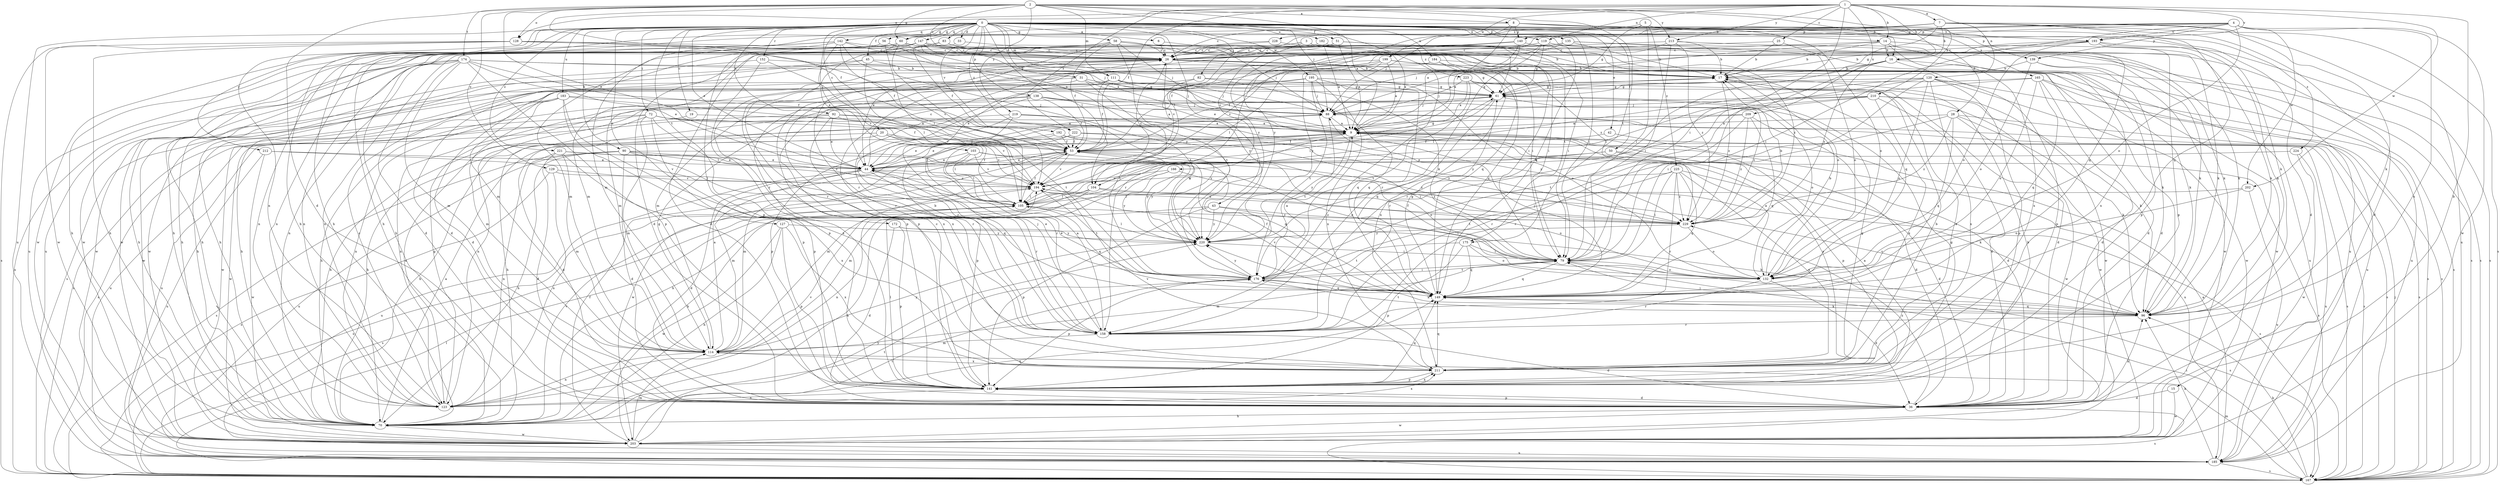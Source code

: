 strict digraph  {
0;
1;
2;
3;
4;
5;
6;
7;
8;
9;
14;
15;
16;
17;
19;
20;
25;
26;
28;
31;
33;
36;
42;
43;
44;
45;
50;
51;
53;
56;
58;
60;
61;
70;
72;
79;
82;
83;
88;
90;
92;
96;
103;
104;
105;
111;
114;
119;
120;
123;
127;
128;
129;
132;
135;
138;
139;
140;
141;
142;
147;
149;
152;
158;
165;
166;
167;
172;
174;
175;
176;
182;
183;
184;
185;
192;
193;
194;
195;
199;
202;
203;
209;
210;
211;
212;
213;
219;
220;
221;
222;
223;
224;
225;
228;
229;
0 -> 6  [label=a];
0 -> 14  [label=b];
0 -> 19  [label=c];
0 -> 20  [label=c];
0 -> 28  [label=d];
0 -> 31  [label=d];
0 -> 33  [label=d];
0 -> 42  [label=e];
0 -> 43  [label=e];
0 -> 44  [label=e];
0 -> 45  [label=f];
0 -> 50  [label=f];
0 -> 51  [label=f];
0 -> 56  [label=g];
0 -> 58  [label=g];
0 -> 60  [label=g];
0 -> 70  [label=h];
0 -> 72  [label=i];
0 -> 79  [label=i];
0 -> 82  [label=j];
0 -> 83  [label=j];
0 -> 90  [label=k];
0 -> 92  [label=k];
0 -> 96  [label=k];
0 -> 103  [label=l];
0 -> 104  [label=l];
0 -> 111  [label=m];
0 -> 119  [label=n];
0 -> 127  [label=o];
0 -> 135  [label=p];
0 -> 138  [label=p];
0 -> 139  [label=p];
0 -> 142  [label=q];
0 -> 147  [label=q];
0 -> 149  [label=q];
0 -> 152  [label=r];
0 -> 158  [label=r];
0 -> 165  [label=s];
0 -> 172  [label=t];
0 -> 182  [label=u];
0 -> 183  [label=u];
0 -> 184  [label=u];
0 -> 185  [label=u];
0 -> 192  [label=v];
0 -> 195  [label=w];
0 -> 212  [label=y];
0 -> 221  [label=z];
0 -> 222  [label=z];
1 -> 7  [label=a];
1 -> 14  [label=b];
1 -> 15  [label=b];
1 -> 16  [label=b];
1 -> 25  [label=c];
1 -> 53  [label=f];
1 -> 79  [label=i];
1 -> 119  [label=n];
1 -> 120  [label=n];
1 -> 123  [label=n];
1 -> 128  [label=o];
1 -> 193  [label=v];
1 -> 199  [label=w];
1 -> 202  [label=w];
1 -> 209  [label=x];
1 -> 213  [label=y];
1 -> 222  [label=z];
2 -> 8  [label=a];
2 -> 9  [label=a];
2 -> 16  [label=b];
2 -> 26  [label=c];
2 -> 36  [label=d];
2 -> 44  [label=e];
2 -> 53  [label=f];
2 -> 60  [label=g];
2 -> 88  [label=j];
2 -> 111  [label=m];
2 -> 128  [label=o];
2 -> 129  [label=o];
2 -> 174  [label=t];
2 -> 175  [label=t];
2 -> 210  [label=x];
2 -> 213  [label=y];
2 -> 219  [label=y];
3 -> 9  [label=a];
3 -> 26  [label=c];
3 -> 123  [label=n];
3 -> 166  [label=s];
3 -> 175  [label=t];
3 -> 223  [label=z];
4 -> 60  [label=g];
4 -> 79  [label=i];
4 -> 114  [label=m];
4 -> 132  [label=o];
4 -> 139  [label=p];
4 -> 140  [label=p];
4 -> 193  [label=v];
4 -> 202  [label=w];
4 -> 203  [label=w];
4 -> 211  [label=x];
4 -> 220  [label=y];
5 -> 26  [label=c];
5 -> 36  [label=d];
5 -> 61  [label=g];
5 -> 79  [label=i];
5 -> 224  [label=z];
5 -> 225  [label=z];
5 -> 228  [label=z];
6 -> 26  [label=c];
6 -> 88  [label=j];
7 -> 16  [label=b];
7 -> 36  [label=d];
7 -> 61  [label=g];
7 -> 70  [label=h];
7 -> 88  [label=j];
7 -> 96  [label=k];
7 -> 104  [label=l];
7 -> 140  [label=p];
7 -> 149  [label=q];
7 -> 167  [label=s];
7 -> 185  [label=u];
8 -> 9  [label=a];
8 -> 70  [label=h];
8 -> 132  [label=o];
8 -> 140  [label=p];
8 -> 149  [label=q];
8 -> 193  [label=v];
8 -> 220  [label=y];
9 -> 53  [label=f];
9 -> 104  [label=l];
9 -> 141  [label=p];
9 -> 167  [label=s];
9 -> 211  [label=x];
9 -> 220  [label=y];
14 -> 9  [label=a];
14 -> 16  [label=b];
14 -> 17  [label=b];
14 -> 26  [label=c];
14 -> 96  [label=k];
14 -> 141  [label=p];
14 -> 211  [label=x];
15 -> 36  [label=d];
15 -> 203  [label=w];
16 -> 17  [label=b];
16 -> 79  [label=i];
16 -> 141  [label=p];
16 -> 158  [label=r];
16 -> 167  [label=s];
16 -> 229  [label=z];
17 -> 61  [label=g];
17 -> 70  [label=h];
17 -> 203  [label=w];
17 -> 229  [label=z];
19 -> 9  [label=a];
19 -> 185  [label=u];
20 -> 36  [label=d];
20 -> 53  [label=f];
20 -> 70  [label=h];
20 -> 105  [label=l];
20 -> 194  [label=v];
25 -> 17  [label=b];
25 -> 26  [label=c];
25 -> 211  [label=x];
26 -> 17  [label=b];
26 -> 36  [label=d];
26 -> 70  [label=h];
26 -> 114  [label=m];
26 -> 149  [label=q];
26 -> 158  [label=r];
26 -> 185  [label=u];
26 -> 220  [label=y];
28 -> 9  [label=a];
28 -> 96  [label=k];
28 -> 149  [label=q];
28 -> 158  [label=r];
28 -> 167  [label=s];
28 -> 203  [label=w];
28 -> 229  [label=z];
31 -> 61  [label=g];
31 -> 88  [label=j];
31 -> 176  [label=t];
31 -> 203  [label=w];
31 -> 211  [label=x];
33 -> 26  [label=c];
33 -> 53  [label=f];
36 -> 17  [label=b];
36 -> 70  [label=h];
36 -> 96  [label=k];
36 -> 141  [label=p];
36 -> 167  [label=s];
36 -> 203  [label=w];
36 -> 229  [label=z];
42 -> 53  [label=f];
42 -> 185  [label=u];
43 -> 70  [label=h];
43 -> 79  [label=i];
43 -> 141  [label=p];
43 -> 220  [label=y];
43 -> 229  [label=z];
44 -> 26  [label=c];
44 -> 36  [label=d];
44 -> 53  [label=f];
44 -> 88  [label=j];
44 -> 114  [label=m];
44 -> 158  [label=r];
44 -> 185  [label=u];
44 -> 194  [label=v];
45 -> 17  [label=b];
45 -> 36  [label=d];
45 -> 70  [label=h];
45 -> 96  [label=k];
45 -> 105  [label=l];
50 -> 36  [label=d];
50 -> 44  [label=e];
50 -> 70  [label=h];
50 -> 167  [label=s];
51 -> 9  [label=a];
51 -> 26  [label=c];
51 -> 79  [label=i];
51 -> 114  [label=m];
51 -> 132  [label=o];
51 -> 149  [label=q];
51 -> 158  [label=r];
53 -> 44  [label=e];
53 -> 61  [label=g];
53 -> 114  [label=m];
53 -> 132  [label=o];
53 -> 149  [label=q];
53 -> 194  [label=v];
53 -> 203  [label=w];
56 -> 26  [label=c];
56 -> 105  [label=l];
56 -> 114  [label=m];
56 -> 141  [label=p];
56 -> 220  [label=y];
58 -> 9  [label=a];
58 -> 17  [label=b];
58 -> 26  [label=c];
58 -> 44  [label=e];
58 -> 53  [label=f];
58 -> 70  [label=h];
58 -> 79  [label=i];
58 -> 176  [label=t];
58 -> 203  [label=w];
60 -> 26  [label=c];
60 -> 88  [label=j];
60 -> 105  [label=l];
60 -> 123  [label=n];
60 -> 158  [label=r];
60 -> 185  [label=u];
60 -> 229  [label=z];
61 -> 88  [label=j];
61 -> 105  [label=l];
61 -> 132  [label=o];
61 -> 149  [label=q];
70 -> 9  [label=a];
70 -> 149  [label=q];
70 -> 176  [label=t];
70 -> 194  [label=v];
70 -> 203  [label=w];
72 -> 9  [label=a];
72 -> 53  [label=f];
72 -> 105  [label=l];
72 -> 114  [label=m];
72 -> 123  [label=n];
72 -> 141  [label=p];
72 -> 167  [label=s];
72 -> 194  [label=v];
72 -> 203  [label=w];
79 -> 53  [label=f];
79 -> 114  [label=m];
79 -> 132  [label=o];
79 -> 149  [label=q];
79 -> 167  [label=s];
79 -> 176  [label=t];
82 -> 61  [label=g];
82 -> 70  [label=h];
82 -> 141  [label=p];
82 -> 149  [label=q];
83 -> 26  [label=c];
83 -> 36  [label=d];
83 -> 79  [label=i];
83 -> 96  [label=k];
83 -> 203  [label=w];
88 -> 9  [label=a];
88 -> 167  [label=s];
88 -> 176  [label=t];
90 -> 36  [label=d];
90 -> 44  [label=e];
90 -> 70  [label=h];
90 -> 105  [label=l];
90 -> 132  [label=o];
90 -> 167  [label=s];
90 -> 185  [label=u];
90 -> 194  [label=v];
92 -> 9  [label=a];
92 -> 44  [label=e];
92 -> 70  [label=h];
92 -> 158  [label=r];
92 -> 185  [label=u];
92 -> 220  [label=y];
92 -> 229  [label=z];
96 -> 79  [label=i];
96 -> 149  [label=q];
96 -> 158  [label=r];
96 -> 176  [label=t];
96 -> 194  [label=v];
103 -> 44  [label=e];
103 -> 105  [label=l];
103 -> 114  [label=m];
103 -> 194  [label=v];
103 -> 220  [label=y];
103 -> 229  [label=z];
104 -> 26  [label=c];
104 -> 70  [label=h];
104 -> 105  [label=l];
104 -> 123  [label=n];
104 -> 132  [label=o];
104 -> 167  [label=s];
105 -> 53  [label=f];
105 -> 149  [label=q];
105 -> 167  [label=s];
105 -> 229  [label=z];
111 -> 44  [label=e];
111 -> 53  [label=f];
111 -> 61  [label=g];
111 -> 79  [label=i];
111 -> 88  [label=j];
111 -> 211  [label=x];
114 -> 9  [label=a];
114 -> 61  [label=g];
114 -> 123  [label=n];
114 -> 211  [label=x];
114 -> 220  [label=y];
119 -> 26  [label=c];
119 -> 53  [label=f];
119 -> 61  [label=g];
119 -> 96  [label=k];
119 -> 158  [label=r];
119 -> 167  [label=s];
119 -> 229  [label=z];
120 -> 61  [label=g];
120 -> 79  [label=i];
120 -> 105  [label=l];
120 -> 132  [label=o];
120 -> 141  [label=p];
120 -> 158  [label=r];
120 -> 167  [label=s];
120 -> 203  [label=w];
120 -> 211  [label=x];
123 -> 26  [label=c];
123 -> 61  [label=g];
123 -> 194  [label=v];
123 -> 211  [label=x];
127 -> 70  [label=h];
127 -> 141  [label=p];
127 -> 203  [label=w];
127 -> 211  [label=x];
127 -> 220  [label=y];
128 -> 26  [label=c];
128 -> 70  [label=h];
128 -> 149  [label=q];
128 -> 167  [label=s];
128 -> 194  [label=v];
128 -> 203  [label=w];
129 -> 123  [label=n];
129 -> 149  [label=q];
129 -> 167  [label=s];
129 -> 194  [label=v];
132 -> 9  [label=a];
132 -> 17  [label=b];
132 -> 36  [label=d];
132 -> 158  [label=r];
135 -> 17  [label=b];
135 -> 26  [label=c];
135 -> 123  [label=n];
135 -> 132  [label=o];
135 -> 158  [label=r];
135 -> 185  [label=u];
138 -> 9  [label=a];
138 -> 53  [label=f];
138 -> 70  [label=h];
138 -> 88  [label=j];
138 -> 123  [label=n];
138 -> 158  [label=r];
138 -> 229  [label=z];
139 -> 17  [label=b];
139 -> 36  [label=d];
139 -> 132  [label=o];
139 -> 203  [label=w];
140 -> 9  [label=a];
140 -> 26  [label=c];
140 -> 88  [label=j];
140 -> 96  [label=k];
140 -> 194  [label=v];
141 -> 9  [label=a];
141 -> 26  [label=c];
141 -> 36  [label=d];
141 -> 61  [label=g];
141 -> 105  [label=l];
141 -> 123  [label=n];
141 -> 149  [label=q];
141 -> 211  [label=x];
142 -> 9  [label=a];
142 -> 26  [label=c];
142 -> 44  [label=e];
142 -> 53  [label=f];
142 -> 70  [label=h];
142 -> 114  [label=m];
142 -> 176  [label=t];
142 -> 203  [label=w];
147 -> 9  [label=a];
147 -> 26  [label=c];
147 -> 36  [label=d];
147 -> 79  [label=i];
147 -> 88  [label=j];
147 -> 123  [label=n];
147 -> 185  [label=u];
149 -> 44  [label=e];
149 -> 53  [label=f];
149 -> 61  [label=g];
149 -> 88  [label=j];
149 -> 96  [label=k];
149 -> 194  [label=v];
149 -> 220  [label=y];
152 -> 17  [label=b];
152 -> 70  [label=h];
152 -> 141  [label=p];
152 -> 194  [label=v];
158 -> 9  [label=a];
158 -> 17  [label=b];
158 -> 36  [label=d];
158 -> 88  [label=j];
158 -> 114  [label=m];
165 -> 36  [label=d];
165 -> 61  [label=g];
165 -> 105  [label=l];
165 -> 132  [label=o];
165 -> 149  [label=q];
165 -> 167  [label=s];
165 -> 185  [label=u];
166 -> 114  [label=m];
166 -> 194  [label=v];
166 -> 220  [label=y];
166 -> 229  [label=z];
167 -> 79  [label=i];
167 -> 88  [label=j];
167 -> 96  [label=k];
167 -> 105  [label=l];
167 -> 114  [label=m];
172 -> 36  [label=d];
172 -> 96  [label=k];
172 -> 141  [label=p];
172 -> 220  [label=y];
174 -> 17  [label=b];
174 -> 36  [label=d];
174 -> 44  [label=e];
174 -> 53  [label=f];
174 -> 70  [label=h];
174 -> 96  [label=k];
174 -> 114  [label=m];
174 -> 123  [label=n];
174 -> 141  [label=p];
174 -> 167  [label=s];
174 -> 203  [label=w];
175 -> 79  [label=i];
175 -> 132  [label=o];
175 -> 141  [label=p];
175 -> 149  [label=q];
175 -> 176  [label=t];
176 -> 9  [label=a];
176 -> 44  [label=e];
176 -> 79  [label=i];
176 -> 96  [label=k];
176 -> 141  [label=p];
176 -> 149  [label=q];
176 -> 220  [label=y];
182 -> 9  [label=a];
182 -> 26  [label=c];
182 -> 61  [label=g];
183 -> 88  [label=j];
183 -> 114  [label=m];
183 -> 123  [label=n];
183 -> 141  [label=p];
183 -> 167  [label=s];
183 -> 176  [label=t];
183 -> 203  [label=w];
183 -> 211  [label=x];
184 -> 17  [label=b];
184 -> 61  [label=g];
184 -> 141  [label=p];
184 -> 203  [label=w];
184 -> 211  [label=x];
185 -> 9  [label=a];
185 -> 96  [label=k];
185 -> 167  [label=s];
192 -> 44  [label=e];
192 -> 53  [label=f];
192 -> 79  [label=i];
192 -> 141  [label=p];
192 -> 167  [label=s];
193 -> 17  [label=b];
193 -> 26  [label=c];
193 -> 88  [label=j];
193 -> 96  [label=k];
193 -> 132  [label=o];
193 -> 141  [label=p];
193 -> 167  [label=s];
194 -> 105  [label=l];
194 -> 167  [label=s];
194 -> 176  [label=t];
195 -> 36  [label=d];
195 -> 61  [label=g];
195 -> 88  [label=j];
195 -> 132  [label=o];
195 -> 149  [label=q];
195 -> 158  [label=r];
195 -> 167  [label=s];
195 -> 176  [label=t];
195 -> 211  [label=x];
199 -> 9  [label=a];
199 -> 17  [label=b];
199 -> 53  [label=f];
199 -> 105  [label=l];
199 -> 114  [label=m];
199 -> 185  [label=u];
199 -> 203  [label=w];
199 -> 220  [label=y];
202 -> 105  [label=l];
202 -> 132  [label=o];
202 -> 185  [label=u];
203 -> 53  [label=f];
203 -> 114  [label=m];
203 -> 176  [label=t];
203 -> 185  [label=u];
203 -> 220  [label=y];
209 -> 9  [label=a];
209 -> 36  [label=d];
209 -> 70  [label=h];
209 -> 149  [label=q];
209 -> 158  [label=r];
209 -> 229  [label=z];
210 -> 36  [label=d];
210 -> 88  [label=j];
210 -> 96  [label=k];
210 -> 123  [label=n];
210 -> 176  [label=t];
210 -> 203  [label=w];
210 -> 211  [label=x];
210 -> 220  [label=y];
211 -> 17  [label=b];
211 -> 61  [label=g];
211 -> 141  [label=p];
211 -> 149  [label=q];
211 -> 194  [label=v];
212 -> 44  [label=e];
212 -> 185  [label=u];
212 -> 194  [label=v];
212 -> 203  [label=w];
213 -> 17  [label=b];
213 -> 26  [label=c];
213 -> 79  [label=i];
213 -> 96  [label=k];
213 -> 194  [label=v];
213 -> 229  [label=z];
219 -> 9  [label=a];
219 -> 70  [label=h];
219 -> 105  [label=l];
219 -> 141  [label=p];
219 -> 220  [label=y];
219 -> 229  [label=z];
220 -> 79  [label=i];
220 -> 105  [label=l];
221 -> 36  [label=d];
221 -> 44  [label=e];
221 -> 114  [label=m];
221 -> 123  [label=n];
221 -> 211  [label=x];
221 -> 220  [label=y];
222 -> 36  [label=d];
222 -> 44  [label=e];
222 -> 53  [label=f];
222 -> 158  [label=r];
222 -> 229  [label=z];
223 -> 9  [label=a];
223 -> 36  [label=d];
223 -> 61  [label=g];
223 -> 88  [label=j];
223 -> 176  [label=t];
223 -> 211  [label=x];
224 -> 44  [label=e];
224 -> 185  [label=u];
224 -> 203  [label=w];
225 -> 79  [label=i];
225 -> 96  [label=k];
225 -> 149  [label=q];
225 -> 158  [label=r];
225 -> 176  [label=t];
225 -> 194  [label=v];
225 -> 211  [label=x];
225 -> 229  [label=z];
228 -> 26  [label=c];
228 -> 70  [label=h];
228 -> 167  [label=s];
229 -> 17  [label=b];
229 -> 44  [label=e];
229 -> 132  [label=o];
229 -> 220  [label=y];
}
